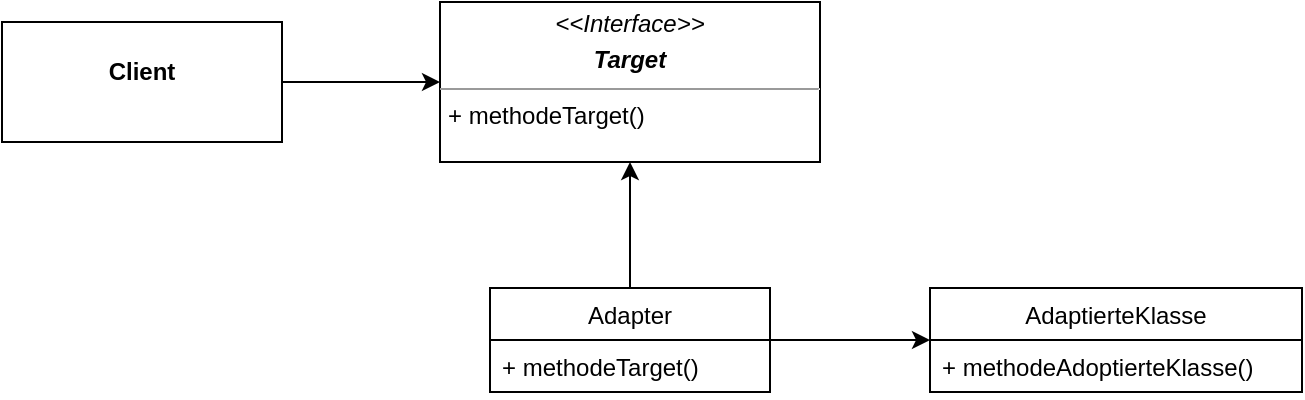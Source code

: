 <mxfile version="16.0.3" type="device"><diagram id="RM2yC7NaBaDReTAID1jj" name="Page-1"><mxGraphModel dx="1225" dy="725" grid="1" gridSize="10" guides="1" tooltips="1" connect="1" arrows="1" fold="1" page="1" pageScale="1" pageWidth="827" pageHeight="1169" math="0" shadow="0"><root><mxCell id="0"/><mxCell id="1" parent="0"/><mxCell id="9atX4Vd6oQDy2ex-b-CK-8" value="&lt;p style=&quot;margin: 0px ; margin-top: 4px ; text-align: center&quot;&gt;&lt;i&gt;&amp;lt;&amp;lt;Interface&amp;gt;&amp;gt;&lt;/i&gt;&lt;/p&gt;&lt;p style=&quot;margin: 0px ; margin-top: 4px ; text-align: center&quot;&gt;&lt;i&gt;&lt;b&gt;Target&lt;/b&gt;&lt;/i&gt;&lt;/p&gt;&lt;hr size=&quot;1&quot;&gt;&lt;p style=&quot;margin: 0px ; margin-left: 4px&quot;&gt;+ methodeTarget()&lt;br&gt;&lt;br&gt;&lt;/p&gt;" style="verticalAlign=top;align=left;overflow=fill;fontSize=12;fontFamily=Helvetica;html=1;" vertex="1" parent="1"><mxGeometry x="319" y="177" width="190" height="80" as="geometry"/></mxCell><mxCell id="9atX4Vd6oQDy2ex-b-CK-11" value="" style="edgeStyle=orthogonalEdgeStyle;rounded=0;orthogonalLoop=1;jettySize=auto;html=1;" edge="1" parent="1" source="9atX4Vd6oQDy2ex-b-CK-10" target="9atX4Vd6oQDy2ex-b-CK-8"><mxGeometry relative="1" as="geometry"/></mxCell><mxCell id="9atX4Vd6oQDy2ex-b-CK-10" value="&lt;p style=&quot;margin: 0px ; margin-top: 4px ; text-align: center&quot;&gt;&lt;br&gt;&lt;b&gt;Client&lt;/b&gt;&lt;/p&gt;" style="verticalAlign=top;align=left;overflow=fill;fontSize=12;fontFamily=Helvetica;html=1;" vertex="1" parent="1"><mxGeometry x="100" y="187" width="140" height="60" as="geometry"/></mxCell><mxCell id="9atX4Vd6oQDy2ex-b-CK-16" value="" style="edgeStyle=orthogonalEdgeStyle;rounded=0;orthogonalLoop=1;jettySize=auto;html=1;" edge="1" parent="1" source="9atX4Vd6oQDy2ex-b-CK-12" target="9atX4Vd6oQDy2ex-b-CK-8"><mxGeometry relative="1" as="geometry"/></mxCell><mxCell id="9atX4Vd6oQDy2ex-b-CK-23" value="" style="edgeStyle=orthogonalEdgeStyle;rounded=0;orthogonalLoop=1;jettySize=auto;html=1;" edge="1" parent="1" source="9atX4Vd6oQDy2ex-b-CK-12" target="9atX4Vd6oQDy2ex-b-CK-21"><mxGeometry relative="1" as="geometry"/></mxCell><mxCell id="9atX4Vd6oQDy2ex-b-CK-12" value="Adapter" style="swimlane;fontStyle=0;childLayout=stackLayout;horizontal=1;startSize=26;fillColor=none;horizontalStack=0;resizeParent=1;resizeParentMax=0;resizeLast=0;collapsible=1;marginBottom=0;" vertex="1" parent="1"><mxGeometry x="344" y="320" width="140" height="52" as="geometry"/></mxCell><mxCell id="9atX4Vd6oQDy2ex-b-CK-13" value="+ methodeTarget()" style="text;strokeColor=none;fillColor=none;align=left;verticalAlign=top;spacingLeft=4;spacingRight=4;overflow=hidden;rotatable=0;points=[[0,0.5],[1,0.5]];portConstraint=eastwest;" vertex="1" parent="9atX4Vd6oQDy2ex-b-CK-12"><mxGeometry y="26" width="140" height="26" as="geometry"/></mxCell><mxCell id="9atX4Vd6oQDy2ex-b-CK-21" value="AdaptierteKlasse" style="swimlane;fontStyle=0;childLayout=stackLayout;horizontal=1;startSize=26;fillColor=none;horizontalStack=0;resizeParent=1;resizeParentMax=0;resizeLast=0;collapsible=1;marginBottom=0;" vertex="1" parent="1"><mxGeometry x="564" y="320" width="186" height="52" as="geometry"/></mxCell><mxCell id="9atX4Vd6oQDy2ex-b-CK-22" value="+ methodeAdoptierteKlasse()" style="text;strokeColor=none;fillColor=none;align=left;verticalAlign=top;spacingLeft=4;spacingRight=4;overflow=hidden;rotatable=0;points=[[0,0.5],[1,0.5]];portConstraint=eastwest;" vertex="1" parent="9atX4Vd6oQDy2ex-b-CK-21"><mxGeometry y="26" width="186" height="26" as="geometry"/></mxCell></root></mxGraphModel></diagram></mxfile>